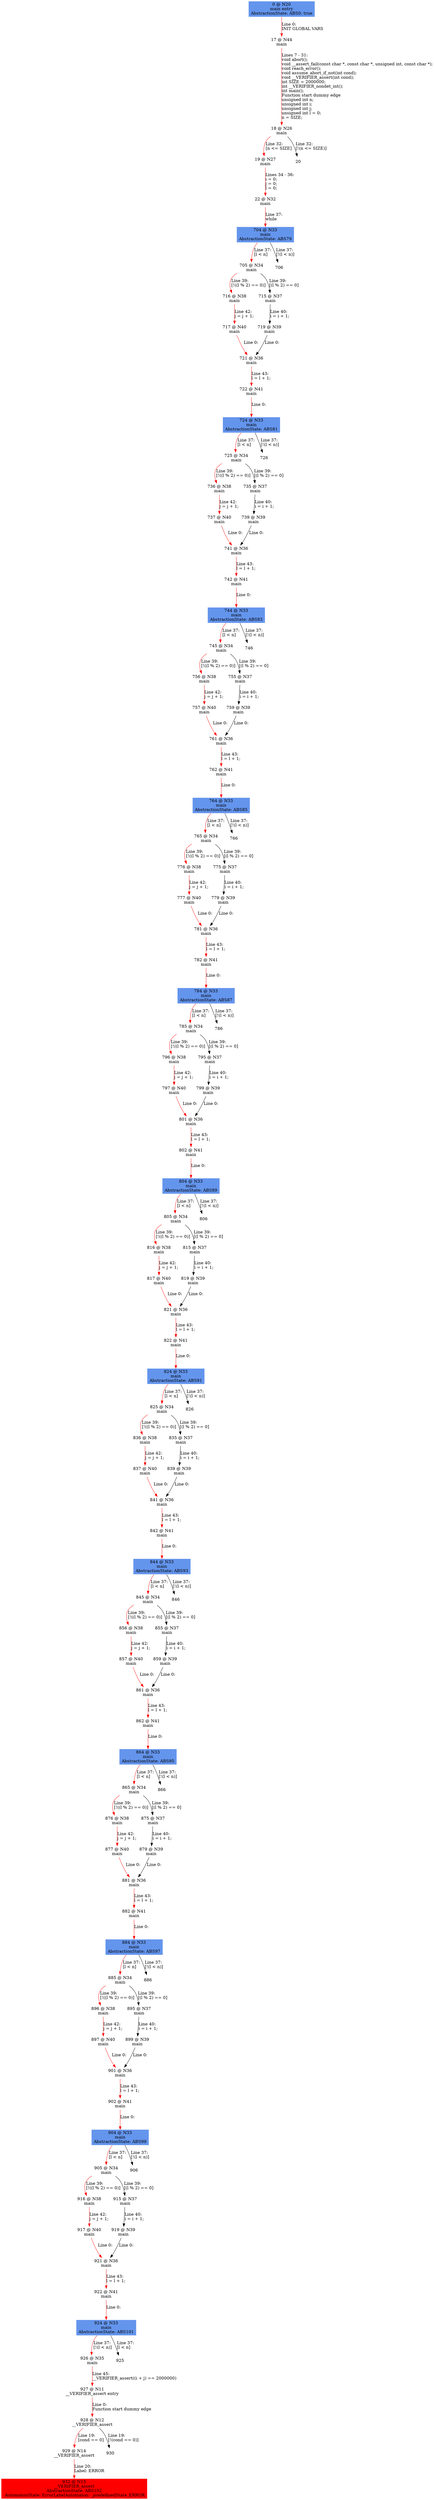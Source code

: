 digraph ARG {
node [style="filled" shape="box" color="white"]
0 [fillcolor="cornflowerblue" label="0 @ N20\nmain entry\nAbstractionState: ABS0: true\n" id="0"]
17 [label="17 @ N44\nmain\n" id="17"]
18 [label="18 @ N26\nmain\n" id="18"]
19 [label="19 @ N27\nmain\n" id="19"]
22 [label="22 @ N32\nmain\n" id="22"]
704 [fillcolor="cornflowerblue" label="704 @ N33\nmain\nAbstractionState: ABS79\n" id="704"]
705 [label="705 @ N34\nmain\n" id="705"]
716 [label="716 @ N38\nmain\n" id="716"]
717 [label="717 @ N40\nmain\n" id="717"]
721 [label="721 @ N36\nmain\n" id="721"]
722 [label="722 @ N41\nmain\n" id="722"]
724 [fillcolor="cornflowerblue" label="724 @ N33\nmain\nAbstractionState: ABS81\n" id="724"]
725 [label="725 @ N34\nmain\n" id="725"]
736 [label="736 @ N38\nmain\n" id="736"]
737 [label="737 @ N40\nmain\n" id="737"]
741 [label="741 @ N36\nmain\n" id="741"]
742 [label="742 @ N41\nmain\n" id="742"]
744 [fillcolor="cornflowerblue" label="744 @ N33\nmain\nAbstractionState: ABS83\n" id="744"]
745 [label="745 @ N34\nmain\n" id="745"]
756 [label="756 @ N38\nmain\n" id="756"]
757 [label="757 @ N40\nmain\n" id="757"]
761 [label="761 @ N36\nmain\n" id="761"]
762 [label="762 @ N41\nmain\n" id="762"]
764 [fillcolor="cornflowerblue" label="764 @ N33\nmain\nAbstractionState: ABS85\n" id="764"]
765 [label="765 @ N34\nmain\n" id="765"]
776 [label="776 @ N38\nmain\n" id="776"]
777 [label="777 @ N40\nmain\n" id="777"]
781 [label="781 @ N36\nmain\n" id="781"]
782 [label="782 @ N41\nmain\n" id="782"]
784 [fillcolor="cornflowerblue" label="784 @ N33\nmain\nAbstractionState: ABS87\n" id="784"]
785 [label="785 @ N34\nmain\n" id="785"]
796 [label="796 @ N38\nmain\n" id="796"]
797 [label="797 @ N40\nmain\n" id="797"]
801 [label="801 @ N36\nmain\n" id="801"]
802 [label="802 @ N41\nmain\n" id="802"]
804 [fillcolor="cornflowerblue" label="804 @ N33\nmain\nAbstractionState: ABS89\n" id="804"]
805 [label="805 @ N34\nmain\n" id="805"]
816 [label="816 @ N38\nmain\n" id="816"]
817 [label="817 @ N40\nmain\n" id="817"]
821 [label="821 @ N36\nmain\n" id="821"]
822 [label="822 @ N41\nmain\n" id="822"]
824 [fillcolor="cornflowerblue" label="824 @ N33\nmain\nAbstractionState: ABS91\n" id="824"]
825 [label="825 @ N34\nmain\n" id="825"]
836 [label="836 @ N38\nmain\n" id="836"]
837 [label="837 @ N40\nmain\n" id="837"]
841 [label="841 @ N36\nmain\n" id="841"]
842 [label="842 @ N41\nmain\n" id="842"]
844 [fillcolor="cornflowerblue" label="844 @ N33\nmain\nAbstractionState: ABS93\n" id="844"]
845 [label="845 @ N34\nmain\n" id="845"]
856 [label="856 @ N38\nmain\n" id="856"]
857 [label="857 @ N40\nmain\n" id="857"]
861 [label="861 @ N36\nmain\n" id="861"]
862 [label="862 @ N41\nmain\n" id="862"]
864 [fillcolor="cornflowerblue" label="864 @ N33\nmain\nAbstractionState: ABS95\n" id="864"]
865 [label="865 @ N34\nmain\n" id="865"]
876 [label="876 @ N38\nmain\n" id="876"]
877 [label="877 @ N40\nmain\n" id="877"]
881 [label="881 @ N36\nmain\n" id="881"]
882 [label="882 @ N41\nmain\n" id="882"]
884 [fillcolor="cornflowerblue" label="884 @ N33\nmain\nAbstractionState: ABS97\n" id="884"]
885 [label="885 @ N34\nmain\n" id="885"]
896 [label="896 @ N38\nmain\n" id="896"]
897 [label="897 @ N40\nmain\n" id="897"]
901 [label="901 @ N36\nmain\n" id="901"]
902 [label="902 @ N41\nmain\n" id="902"]
904 [fillcolor="cornflowerblue" label="904 @ N33\nmain\nAbstractionState: ABS99\n" id="904"]
905 [label="905 @ N34\nmain\n" id="905"]
916 [label="916 @ N38\nmain\n" id="916"]
917 [label="917 @ N40\nmain\n" id="917"]
921 [label="921 @ N36\nmain\n" id="921"]
922 [label="922 @ N41\nmain\n" id="922"]
924 [fillcolor="cornflowerblue" label="924 @ N33\nmain\nAbstractionState: ABS101\n" id="924"]
926 [label="926 @ N35\nmain\n" id="926"]
927 [label="927 @ N11\n__VERIFIER_assert entry\n" id="927"]
928 [label="928 @ N12\n__VERIFIER_assert\n" id="928"]
929 [label="929 @ N14\n__VERIFIER_assert\n" id="929"]
932 [fillcolor="red" label="932 @ N15\n__VERIFIER_assert\nAbstractionState: ABS102\n AutomatonState: ErrorLabelAutomaton: _predefinedState_ERROR\n" id="932"]
915 [label="915 @ N37\nmain\n" id="915"]
919 [label="919 @ N39\nmain\n" id="919"]
895 [label="895 @ N37\nmain\n" id="895"]
899 [label="899 @ N39\nmain\n" id="899"]
875 [label="875 @ N37\nmain\n" id="875"]
879 [label="879 @ N39\nmain\n" id="879"]
855 [label="855 @ N37\nmain\n" id="855"]
859 [label="859 @ N39\nmain\n" id="859"]
835 [label="835 @ N37\nmain\n" id="835"]
839 [label="839 @ N39\nmain\n" id="839"]
815 [label="815 @ N37\nmain\n" id="815"]
819 [label="819 @ N39\nmain\n" id="819"]
795 [label="795 @ N37\nmain\n" id="795"]
799 [label="799 @ N39\nmain\n" id="799"]
775 [label="775 @ N37\nmain\n" id="775"]
779 [label="779 @ N39\nmain\n" id="779"]
755 [label="755 @ N37\nmain\n" id="755"]
759 [label="759 @ N39\nmain\n" id="759"]
735 [label="735 @ N37\nmain\n" id="735"]
739 [label="739 @ N39\nmain\n" id="739"]
715 [label="715 @ N37\nmain\n" id="715"]
719 [label="719 @ N39\nmain\n" id="719"]
0 -> 17 [color="red" label="Line 0: \lINIT GLOBAL VARS\l" id="0 -> 17"]
17 -> 18 [color="red" label="Lines 7 - 31: \lvoid abort();\lvoid __assert_fail(const char *, const char *, unsigned int, const char *);\lvoid reach_error();\lvoid assume_abort_if_not(int cond);\lvoid __VERIFIER_assert(int cond);\lint SIZE = 2000000;\lint __VERIFIER_nondet_int();\lint main();\lFunction start dummy edge\lunsigned int n;\lunsigned int i;\lunsigned int j;\lunsigned int l = 0;\ln = SIZE;\l" id="17 -> 18"]
18 -> 19 [color="red" label="Line 32: \l[n <= SIZE]\l" id="18 -> 19"]
18 -> 20 [label="Line 32: \l[!(n <= SIZE)]\l" id="18 -> 20"]
19 -> 22 [color="red" label="Lines 34 - 36: \li = 0;\lj = 0;\ll = 0;\l" id="19 -> 22"]
22 -> 704 [color="red" label="Line 37: \lwhile\l" id="22 -> 704"]
704 -> 705 [color="red" label="Line 37: \l[l < n]\l" id="704 -> 705"]
704 -> 706 [label="Line 37: \l[!(l < n)]\l" id="704 -> 706"]
705 -> 715 [label="Line 39: \l[(l % 2) == 0]\l" id="705 -> 715"]
705 -> 716 [color="red" label="Line 39: \l[!((l % 2) == 0)]\l" id="705 -> 716"]
716 -> 717 [color="red" label="Line 42: \lj = j + 1;\l" id="716 -> 717"]
717 -> 721 [color="red" label="Line 0: \l\l" id="717 -> 721"]
721 -> 722 [color="red" label="Line 43: \ll = l + 1;\l" id="721 -> 722"]
722 -> 724 [color="red" label="Line 0: \l\l" id="722 -> 724"]
724 -> 725 [color="red" label="Line 37: \l[l < n]\l" id="724 -> 725"]
724 -> 726 [label="Line 37: \l[!(l < n)]\l" id="724 -> 726"]
725 -> 735 [label="Line 39: \l[(l % 2) == 0]\l" id="725 -> 735"]
725 -> 736 [color="red" label="Line 39: \l[!((l % 2) == 0)]\l" id="725 -> 736"]
736 -> 737 [color="red" label="Line 42: \lj = j + 1;\l" id="736 -> 737"]
737 -> 741 [color="red" label="Line 0: \l\l" id="737 -> 741"]
741 -> 742 [color="red" label="Line 43: \ll = l + 1;\l" id="741 -> 742"]
742 -> 744 [color="red" label="Line 0: \l\l" id="742 -> 744"]
744 -> 745 [color="red" label="Line 37: \l[l < n]\l" id="744 -> 745"]
744 -> 746 [label="Line 37: \l[!(l < n)]\l" id="744 -> 746"]
745 -> 755 [label="Line 39: \l[(l % 2) == 0]\l" id="745 -> 755"]
745 -> 756 [color="red" label="Line 39: \l[!((l % 2) == 0)]\l" id="745 -> 756"]
756 -> 757 [color="red" label="Line 42: \lj = j + 1;\l" id="756 -> 757"]
757 -> 761 [color="red" label="Line 0: \l\l" id="757 -> 761"]
761 -> 762 [color="red" label="Line 43: \ll = l + 1;\l" id="761 -> 762"]
762 -> 764 [color="red" label="Line 0: \l\l" id="762 -> 764"]
764 -> 765 [color="red" label="Line 37: \l[l < n]\l" id="764 -> 765"]
764 -> 766 [label="Line 37: \l[!(l < n)]\l" id="764 -> 766"]
765 -> 775 [label="Line 39: \l[(l % 2) == 0]\l" id="765 -> 775"]
765 -> 776 [color="red" label="Line 39: \l[!((l % 2) == 0)]\l" id="765 -> 776"]
776 -> 777 [color="red" label="Line 42: \lj = j + 1;\l" id="776 -> 777"]
777 -> 781 [color="red" label="Line 0: \l\l" id="777 -> 781"]
781 -> 782 [color="red" label="Line 43: \ll = l + 1;\l" id="781 -> 782"]
782 -> 784 [color="red" label="Line 0: \l\l" id="782 -> 784"]
784 -> 785 [color="red" label="Line 37: \l[l < n]\l" id="784 -> 785"]
784 -> 786 [label="Line 37: \l[!(l < n)]\l" id="784 -> 786"]
785 -> 795 [label="Line 39: \l[(l % 2) == 0]\l" id="785 -> 795"]
785 -> 796 [color="red" label="Line 39: \l[!((l % 2) == 0)]\l" id="785 -> 796"]
796 -> 797 [color="red" label="Line 42: \lj = j + 1;\l" id="796 -> 797"]
797 -> 801 [color="red" label="Line 0: \l\l" id="797 -> 801"]
801 -> 802 [color="red" label="Line 43: \ll = l + 1;\l" id="801 -> 802"]
802 -> 804 [color="red" label="Line 0: \l\l" id="802 -> 804"]
804 -> 805 [color="red" label="Line 37: \l[l < n]\l" id="804 -> 805"]
804 -> 806 [label="Line 37: \l[!(l < n)]\l" id="804 -> 806"]
805 -> 815 [label="Line 39: \l[(l % 2) == 0]\l" id="805 -> 815"]
805 -> 816 [color="red" label="Line 39: \l[!((l % 2) == 0)]\l" id="805 -> 816"]
816 -> 817 [color="red" label="Line 42: \lj = j + 1;\l" id="816 -> 817"]
817 -> 821 [color="red" label="Line 0: \l\l" id="817 -> 821"]
821 -> 822 [color="red" label="Line 43: \ll = l + 1;\l" id="821 -> 822"]
822 -> 824 [color="red" label="Line 0: \l\l" id="822 -> 824"]
824 -> 825 [color="red" label="Line 37: \l[l < n]\l" id="824 -> 825"]
824 -> 826 [label="Line 37: \l[!(l < n)]\l" id="824 -> 826"]
825 -> 835 [label="Line 39: \l[(l % 2) == 0]\l" id="825 -> 835"]
825 -> 836 [color="red" label="Line 39: \l[!((l % 2) == 0)]\l" id="825 -> 836"]
836 -> 837 [color="red" label="Line 42: \lj = j + 1;\l" id="836 -> 837"]
837 -> 841 [color="red" label="Line 0: \l\l" id="837 -> 841"]
841 -> 842 [color="red" label="Line 43: \ll = l + 1;\l" id="841 -> 842"]
842 -> 844 [color="red" label="Line 0: \l\l" id="842 -> 844"]
844 -> 845 [color="red" label="Line 37: \l[l < n]\l" id="844 -> 845"]
844 -> 846 [label="Line 37: \l[!(l < n)]\l" id="844 -> 846"]
845 -> 855 [label="Line 39: \l[(l % 2) == 0]\l" id="845 -> 855"]
845 -> 856 [color="red" label="Line 39: \l[!((l % 2) == 0)]\l" id="845 -> 856"]
856 -> 857 [color="red" label="Line 42: \lj = j + 1;\l" id="856 -> 857"]
857 -> 861 [color="red" label="Line 0: \l\l" id="857 -> 861"]
861 -> 862 [color="red" label="Line 43: \ll = l + 1;\l" id="861 -> 862"]
862 -> 864 [color="red" label="Line 0: \l\l" id="862 -> 864"]
864 -> 865 [color="red" label="Line 37: \l[l < n]\l" id="864 -> 865"]
864 -> 866 [label="Line 37: \l[!(l < n)]\l" id="864 -> 866"]
865 -> 875 [label="Line 39: \l[(l % 2) == 0]\l" id="865 -> 875"]
865 -> 876 [color="red" label="Line 39: \l[!((l % 2) == 0)]\l" id="865 -> 876"]
876 -> 877 [color="red" label="Line 42: \lj = j + 1;\l" id="876 -> 877"]
877 -> 881 [color="red" label="Line 0: \l\l" id="877 -> 881"]
881 -> 882 [color="red" label="Line 43: \ll = l + 1;\l" id="881 -> 882"]
882 -> 884 [color="red" label="Line 0: \l\l" id="882 -> 884"]
884 -> 885 [color="red" label="Line 37: \l[l < n]\l" id="884 -> 885"]
884 -> 886 [label="Line 37: \l[!(l < n)]\l" id="884 -> 886"]
885 -> 895 [label="Line 39: \l[(l % 2) == 0]\l" id="885 -> 895"]
885 -> 896 [color="red" label="Line 39: \l[!((l % 2) == 0)]\l" id="885 -> 896"]
896 -> 897 [color="red" label="Line 42: \lj = j + 1;\l" id="896 -> 897"]
897 -> 901 [color="red" label="Line 0: \l\l" id="897 -> 901"]
901 -> 902 [color="red" label="Line 43: \ll = l + 1;\l" id="901 -> 902"]
902 -> 904 [color="red" label="Line 0: \l\l" id="902 -> 904"]
904 -> 905 [color="red" label="Line 37: \l[l < n]\l" id="904 -> 905"]
904 -> 906 [label="Line 37: \l[!(l < n)]\l" id="904 -> 906"]
905 -> 915 [label="Line 39: \l[(l % 2) == 0]\l" id="905 -> 915"]
905 -> 916 [color="red" label="Line 39: \l[!((l % 2) == 0)]\l" id="905 -> 916"]
916 -> 917 [color="red" label="Line 42: \lj = j + 1;\l" id="916 -> 917"]
917 -> 921 [color="red" label="Line 0: \l\l" id="917 -> 921"]
921 -> 922 [color="red" label="Line 43: \ll = l + 1;\l" id="921 -> 922"]
922 -> 924 [color="red" label="Line 0: \l\l" id="922 -> 924"]
924 -> 925 [label="Line 37: \l[l < n]\l" id="924 -> 925"]
924 -> 926 [color="red" label="Line 37: \l[!(l < n)]\l" id="924 -> 926"]
926 -> 927 [color="red" label="Line 45: \l__VERIFIER_assert((i + j) == 2000000)\l" id="926 -> 927"]
927 -> 928 [color="red" label="Line 0: \lFunction start dummy edge\l" id="927 -> 928"]
928 -> 929 [color="red" label="Line 19: \l[cond == 0]\l" id="928 -> 929"]
928 -> 930 [label="Line 19: \l[!(cond == 0)]\l" id="928 -> 930"]
929 -> 932 [color="red" label="Line 20: \lLabel: ERROR\l" id="929 -> 932"]
915 -> 919 [label="Line 40: \li = i + 1;\l" id="915 -> 919"]
919 -> 921 [label="Line 0: \l\l" id="919 -> 921"]
895 -> 899 [label="Line 40: \li = i + 1;\l" id="895 -> 899"]
899 -> 901 [label="Line 0: \l\l" id="899 -> 901"]
875 -> 879 [label="Line 40: \li = i + 1;\l" id="875 -> 879"]
879 -> 881 [label="Line 0: \l\l" id="879 -> 881"]
855 -> 859 [label="Line 40: \li = i + 1;\l" id="855 -> 859"]
859 -> 861 [label="Line 0: \l\l" id="859 -> 861"]
835 -> 839 [label="Line 40: \li = i + 1;\l" id="835 -> 839"]
839 -> 841 [label="Line 0: \l\l" id="839 -> 841"]
815 -> 819 [label="Line 40: \li = i + 1;\l" id="815 -> 819"]
819 -> 821 [label="Line 0: \l\l" id="819 -> 821"]
795 -> 799 [label="Line 40: \li = i + 1;\l" id="795 -> 799"]
799 -> 801 [label="Line 0: \l\l" id="799 -> 801"]
775 -> 779 [label="Line 40: \li = i + 1;\l" id="775 -> 779"]
779 -> 781 [label="Line 0: \l\l" id="779 -> 781"]
755 -> 759 [label="Line 40: \li = i + 1;\l" id="755 -> 759"]
759 -> 761 [label="Line 0: \l\l" id="759 -> 761"]
735 -> 739 [label="Line 40: \li = i + 1;\l" id="735 -> 739"]
739 -> 741 [label="Line 0: \l\l" id="739 -> 741"]
715 -> 719 [label="Line 40: \li = i + 1;\l" id="715 -> 719"]
719 -> 721 [label="Line 0: \l\l" id="719 -> 721"]
}
